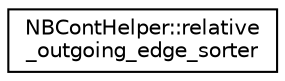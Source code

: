 digraph "Graphical Class Hierarchy"
{
  edge [fontname="Helvetica",fontsize="10",labelfontname="Helvetica",labelfontsize="10"];
  node [fontname="Helvetica",fontsize="10",shape=record];
  rankdir="LR";
  Node0 [label="NBContHelper::relative\l_outgoing_edge_sorter",height=0.2,width=0.4,color="black", fillcolor="white", style="filled",URL="$d9/db1/class_n_b_cont_helper_1_1relative__outgoing__edge__sorter.html"];
}
